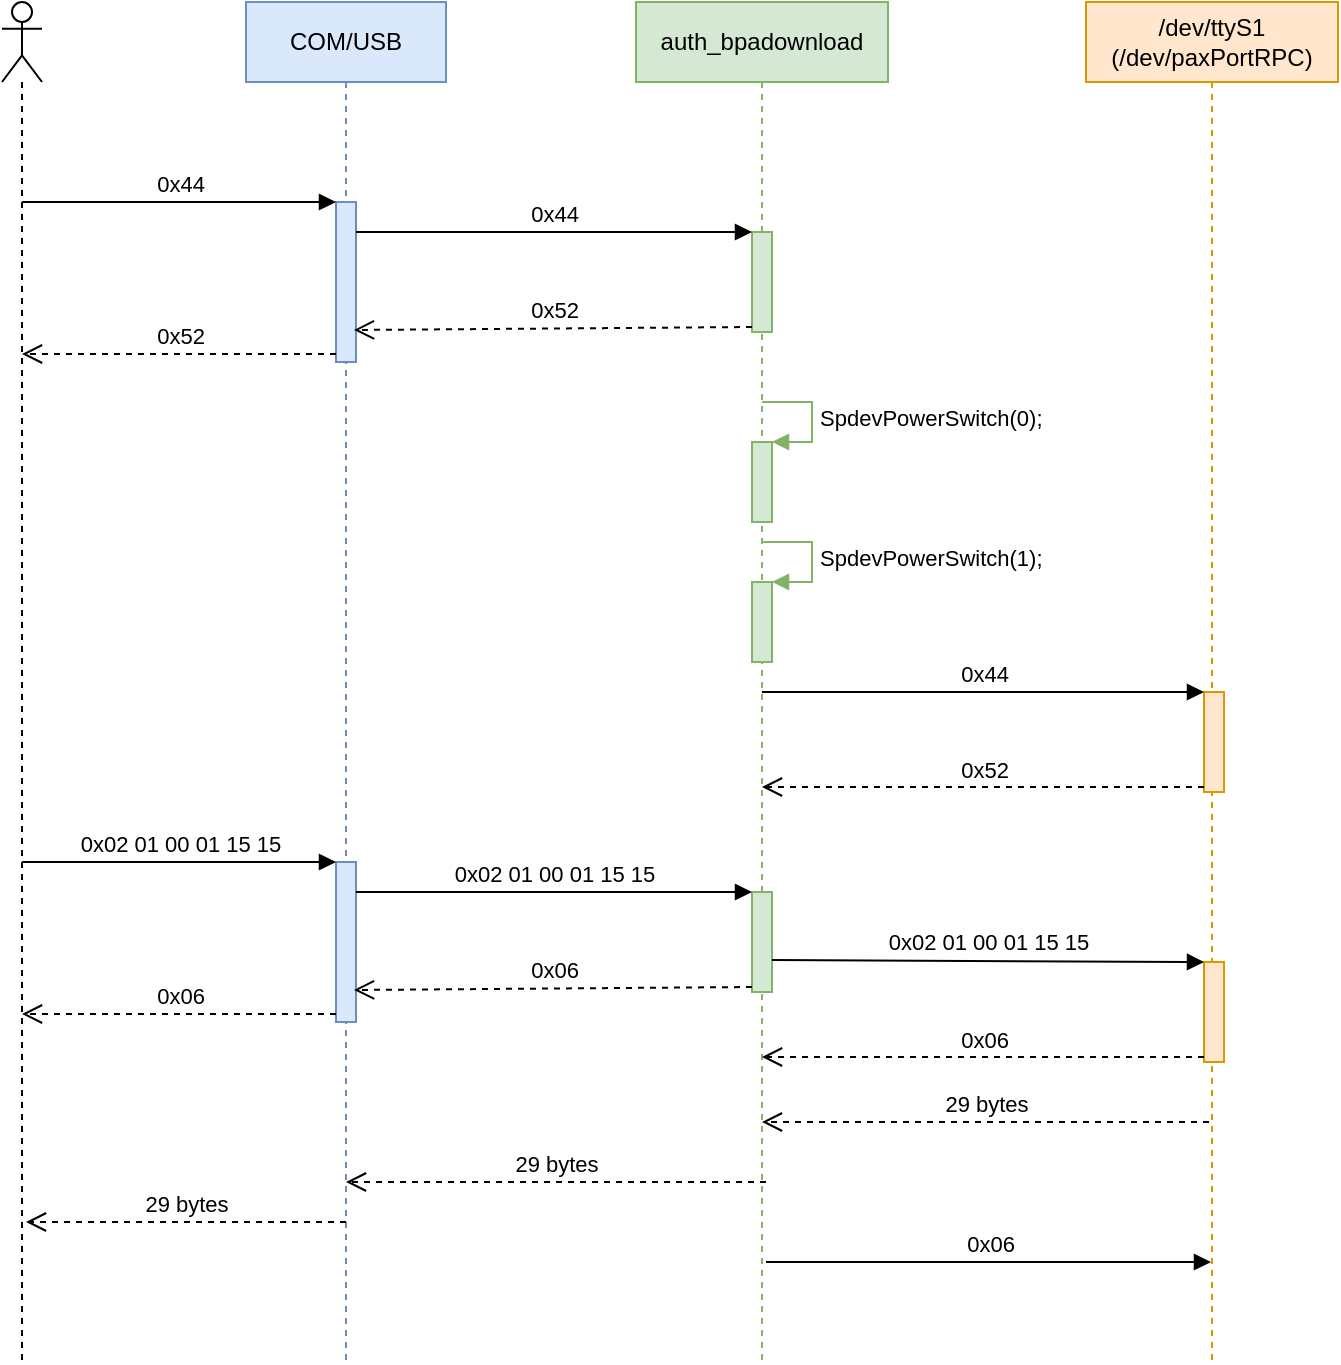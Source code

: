 <mxfile version="13.6.2" type="device"><diagram id="XVjPv-pdzBQZXRMc61qr" name="auth"><mxGraphModel dx="1086" dy="806" grid="1" gridSize="10" guides="1" tooltips="1" connect="1" arrows="1" fold="1" page="1" pageScale="1" pageWidth="827" pageHeight="1169" math="0" shadow="0"><root><mxCell id="0"/><mxCell id="1" parent="0"/><mxCell id="QHldHV7Vq_1rbTN70MiM-1" value="" style="shape=umlLifeline;participant=umlActor;perimeter=lifelinePerimeter;whiteSpace=wrap;html=1;container=1;collapsible=0;recursiveResize=0;verticalAlign=top;spacingTop=36;outlineConnect=0;" parent="1" vertex="1"><mxGeometry x="98" y="190" width="20" height="680" as="geometry"/></mxCell><mxCell id="QHldHV7Vq_1rbTN70MiM-2" value="COM/USB" style="shape=umlLifeline;perimeter=lifelinePerimeter;whiteSpace=wrap;html=1;container=1;collapsible=0;recursiveResize=0;outlineConnect=0;fillColor=#dae8fc;strokeColor=#6c8ebf;" parent="1" vertex="1"><mxGeometry x="220" y="190" width="100" height="680" as="geometry"/></mxCell><mxCell id="QHldHV7Vq_1rbTN70MiM-5" value="" style="html=1;points=[];perimeter=orthogonalPerimeter;fillColor=#dae8fc;strokeColor=#6c8ebf;" parent="QHldHV7Vq_1rbTN70MiM-2" vertex="1"><mxGeometry x="45" y="100" width="10" height="80" as="geometry"/></mxCell><mxCell id="QHldHV7Vq_1rbTN70MiM-3" value="auth_bpadownload" style="shape=umlLifeline;perimeter=lifelinePerimeter;whiteSpace=wrap;html=1;container=1;collapsible=0;recursiveResize=0;outlineConnect=0;fillColor=#d5e8d4;strokeColor=#82b366;" parent="1" vertex="1"><mxGeometry x="415" y="190" width="126" height="680" as="geometry"/></mxCell><mxCell id="QHldHV7Vq_1rbTN70MiM-8" value="" style="html=1;points=[];perimeter=orthogonalPerimeter;fillColor=#d5e8d4;strokeColor=#82b366;" parent="QHldHV7Vq_1rbTN70MiM-3" vertex="1"><mxGeometry x="58" y="115" width="10" height="50" as="geometry"/></mxCell><mxCell id="QHldHV7Vq_1rbTN70MiM-11" value="" style="html=1;points=[];perimeter=orthogonalPerimeter;fillColor=#d5e8d4;strokeColor=#82b366;" parent="QHldHV7Vq_1rbTN70MiM-3" vertex="1"><mxGeometry x="58" y="220" width="10" height="40" as="geometry"/></mxCell><mxCell id="QHldHV7Vq_1rbTN70MiM-12" value="SpdevPowerSwitch(0);" style="edgeStyle=orthogonalEdgeStyle;html=1;align=left;spacingLeft=2;endArrow=block;rounded=0;entryX=1;entryY=0;fillColor=#d5e8d4;strokeColor=#82b366;" parent="QHldHV7Vq_1rbTN70MiM-3" target="QHldHV7Vq_1rbTN70MiM-11" edge="1"><mxGeometry relative="1" as="geometry"><mxPoint x="63" y="200" as="sourcePoint"/><Array as="points"><mxPoint x="88" y="200"/></Array></mxGeometry></mxCell><mxCell id="QHldHV7Vq_1rbTN70MiM-13" value="" style="html=1;points=[];perimeter=orthogonalPerimeter;fillColor=#d5e8d4;strokeColor=#82b366;" parent="QHldHV7Vq_1rbTN70MiM-3" vertex="1"><mxGeometry x="58" y="290" width="10" height="40" as="geometry"/></mxCell><mxCell id="QHldHV7Vq_1rbTN70MiM-14" value="SpdevPowerSwitch(1);" style="edgeStyle=orthogonalEdgeStyle;html=1;align=left;spacingLeft=2;endArrow=block;rounded=0;entryX=1;entryY=0;fillColor=#d5e8d4;strokeColor=#82b366;" parent="QHldHV7Vq_1rbTN70MiM-3" target="QHldHV7Vq_1rbTN70MiM-13" edge="1"><mxGeometry relative="1" as="geometry"><mxPoint x="63" y="270" as="sourcePoint"/><Array as="points"><mxPoint x="88" y="270"/></Array></mxGeometry></mxCell><mxCell id="QHldHV7Vq_1rbTN70MiM-18" value="" style="html=1;points=[];perimeter=orthogonalPerimeter;fillColor=#dae8fc;strokeColor=#6c8ebf;" parent="QHldHV7Vq_1rbTN70MiM-3" vertex="1"><mxGeometry x="-150" y="430" width="10" height="80" as="geometry"/></mxCell><mxCell id="QHldHV7Vq_1rbTN70MiM-19" value="" style="html=1;points=[];perimeter=orthogonalPerimeter;fillColor=#d5e8d4;strokeColor=#82b366;" parent="QHldHV7Vq_1rbTN70MiM-3" vertex="1"><mxGeometry x="58" y="445" width="10" height="50" as="geometry"/></mxCell><mxCell id="QHldHV7Vq_1rbTN70MiM-22" value="0x02 01 00 01 15 15" style="html=1;verticalAlign=bottom;endArrow=block;entryX=0;entryY=0;exitX=1;exitY=0.188;exitDx=0;exitDy=0;exitPerimeter=0;" parent="QHldHV7Vq_1rbTN70MiM-3" source="QHldHV7Vq_1rbTN70MiM-18" target="QHldHV7Vq_1rbTN70MiM-19" edge="1"><mxGeometry relative="1" as="geometry"><mxPoint x="-34" y="445" as="sourcePoint"/></mxGeometry></mxCell><mxCell id="QHldHV7Vq_1rbTN70MiM-23" value="0x06" style="html=1;verticalAlign=bottom;endArrow=open;dashed=1;endSize=8;exitX=0;exitY=0.95;entryX=0.9;entryY=0.8;entryDx=0;entryDy=0;entryPerimeter=0;" parent="QHldHV7Vq_1rbTN70MiM-3" source="QHldHV7Vq_1rbTN70MiM-19" target="QHldHV7Vq_1rbTN70MiM-18" edge="1"><mxGeometry relative="1" as="geometry"><mxPoint x="-30" y="494.04" as="targetPoint"/></mxGeometry></mxCell><mxCell id="QHldHV7Vq_1rbTN70MiM-4" value="/dev/ttyS1&lt;br&gt;(/dev/paxPortRPC)" style="shape=umlLifeline;perimeter=lifelinePerimeter;whiteSpace=wrap;html=1;container=1;collapsible=0;recursiveResize=0;outlineConnect=0;fillColor=#ffe6cc;strokeColor=#d79b00;" parent="1" vertex="1"><mxGeometry x="640" y="190" width="126" height="680" as="geometry"/></mxCell><mxCell id="QHldHV7Vq_1rbTN70MiM-15" value="" style="html=1;points=[];perimeter=orthogonalPerimeter;fillColor=#ffe6cc;strokeColor=#d79b00;" parent="QHldHV7Vq_1rbTN70MiM-4" vertex="1"><mxGeometry x="59" y="345" width="10" height="50" as="geometry"/></mxCell><mxCell id="QHldHV7Vq_1rbTN70MiM-24" value="" style="html=1;points=[];perimeter=orthogonalPerimeter;fillColor=#ffe6cc;strokeColor=#d79b00;" parent="QHldHV7Vq_1rbTN70MiM-4" vertex="1"><mxGeometry x="59" y="480" width="10" height="50" as="geometry"/></mxCell><mxCell id="QHldHV7Vq_1rbTN70MiM-6" value="0x44" style="html=1;verticalAlign=bottom;endArrow=block;entryX=0;entryY=0;" parent="1" source="QHldHV7Vq_1rbTN70MiM-1" target="QHldHV7Vq_1rbTN70MiM-5" edge="1"><mxGeometry relative="1" as="geometry"><mxPoint x="193" y="290" as="sourcePoint"/></mxGeometry></mxCell><mxCell id="QHldHV7Vq_1rbTN70MiM-7" value="0x52" style="html=1;verticalAlign=bottom;endArrow=open;dashed=1;endSize=8;exitX=0;exitY=0.95;" parent="1" source="QHldHV7Vq_1rbTN70MiM-5" target="QHldHV7Vq_1rbTN70MiM-1" edge="1"><mxGeometry relative="1" as="geometry"><mxPoint x="193" y="366" as="targetPoint"/></mxGeometry></mxCell><mxCell id="QHldHV7Vq_1rbTN70MiM-9" value="0x44" style="html=1;verticalAlign=bottom;endArrow=block;entryX=0;entryY=0;exitX=1;exitY=0.188;exitDx=0;exitDy=0;exitPerimeter=0;" parent="1" source="QHldHV7Vq_1rbTN70MiM-5" target="QHldHV7Vq_1rbTN70MiM-8" edge="1"><mxGeometry relative="1" as="geometry"><mxPoint x="381" y="305" as="sourcePoint"/></mxGeometry></mxCell><mxCell id="QHldHV7Vq_1rbTN70MiM-10" value="0x52" style="html=1;verticalAlign=bottom;endArrow=open;dashed=1;endSize=8;exitX=0;exitY=0.95;entryX=0.9;entryY=0.8;entryDx=0;entryDy=0;entryPerimeter=0;" parent="1" source="QHldHV7Vq_1rbTN70MiM-8" target="QHldHV7Vq_1rbTN70MiM-5" edge="1"><mxGeometry relative="1" as="geometry"><mxPoint x="385" y="354.04" as="targetPoint"/></mxGeometry></mxCell><mxCell id="QHldHV7Vq_1rbTN70MiM-16" value="0x44" style="html=1;verticalAlign=bottom;endArrow=block;entryX=0;entryY=0;" parent="1" source="QHldHV7Vq_1rbTN70MiM-3" target="QHldHV7Vq_1rbTN70MiM-15" edge="1"><mxGeometry relative="1" as="geometry"><mxPoint x="501" y="535.04" as="sourcePoint"/></mxGeometry></mxCell><mxCell id="QHldHV7Vq_1rbTN70MiM-17" value="0x52" style="html=1;verticalAlign=bottom;endArrow=open;dashed=1;endSize=8;exitX=0;exitY=0.95;" parent="1" source="QHldHV7Vq_1rbTN70MiM-15" target="QHldHV7Vq_1rbTN70MiM-3" edge="1"><mxGeometry relative="1" as="geometry"><mxPoint x="500" y="584" as="targetPoint"/></mxGeometry></mxCell><mxCell id="QHldHV7Vq_1rbTN70MiM-20" value="0x02 01 00 01 15 15" style="html=1;verticalAlign=bottom;endArrow=block;entryX=0;entryY=0;" parent="1" source="QHldHV7Vq_1rbTN70MiM-1" target="QHldHV7Vq_1rbTN70MiM-18" edge="1"><mxGeometry relative="1" as="geometry"><mxPoint x="129.324" y="620" as="sourcePoint"/></mxGeometry></mxCell><mxCell id="QHldHV7Vq_1rbTN70MiM-21" value="0x06" style="html=1;verticalAlign=bottom;endArrow=open;dashed=1;endSize=8;exitX=0;exitY=0.95;" parent="1" source="QHldHV7Vq_1rbTN70MiM-18" target="QHldHV7Vq_1rbTN70MiM-1" edge="1"><mxGeometry relative="1" as="geometry"><mxPoint x="129.324" y="696.0" as="targetPoint"/></mxGeometry></mxCell><mxCell id="QHldHV7Vq_1rbTN70MiM-25" value="0x02 01 00 01 15 15" style="html=1;verticalAlign=bottom;endArrow=block;entryX=0;entryY=0;exitX=1;exitY=0.68;exitDx=0;exitDy=0;exitPerimeter=0;" parent="1" source="QHldHV7Vq_1rbTN70MiM-19" target="QHldHV7Vq_1rbTN70MiM-24" edge="1"><mxGeometry relative="1" as="geometry"><mxPoint x="501" y="670.04" as="sourcePoint"/></mxGeometry></mxCell><mxCell id="QHldHV7Vq_1rbTN70MiM-26" value="0x06" style="html=1;verticalAlign=bottom;endArrow=open;dashed=1;endSize=8;exitX=0;exitY=0.95;" parent="1" source="QHldHV7Vq_1rbTN70MiM-24" target="QHldHV7Vq_1rbTN70MiM-3" edge="1"><mxGeometry relative="1" as="geometry"><mxPoint x="500" y="719" as="targetPoint"/></mxGeometry></mxCell><mxCell id="QHldHV7Vq_1rbTN70MiM-27" value="29 bytes" style="html=1;verticalAlign=bottom;endArrow=open;dashed=1;endSize=8;exitX=0;exitY=0.95;" parent="1" target="QHldHV7Vq_1rbTN70MiM-3" edge="1"><mxGeometry relative="1" as="geometry"><mxPoint x="480" y="750" as="targetPoint"/><mxPoint x="701.5" y="750" as="sourcePoint"/></mxGeometry></mxCell><mxCell id="QHldHV7Vq_1rbTN70MiM-28" value="29 bytes" style="html=1;verticalAlign=bottom;endArrow=open;dashed=1;endSize=8;" parent="1" edge="1"><mxGeometry relative="1" as="geometry"><mxPoint x="270" y="780" as="targetPoint"/><mxPoint x="480" y="780" as="sourcePoint"/></mxGeometry></mxCell><mxCell id="QHldHV7Vq_1rbTN70MiM-29" value="29 bytes" style="html=1;verticalAlign=bottom;endArrow=open;dashed=1;endSize=8;" parent="1" edge="1"><mxGeometry relative="1" as="geometry"><mxPoint x="110" y="800" as="targetPoint"/><mxPoint x="270" y="800" as="sourcePoint"/></mxGeometry></mxCell><mxCell id="QHldHV7Vq_1rbTN70MiM-31" value="0x06" style="html=1;verticalAlign=bottom;endArrow=block;exitX=1;exitY=0.68;exitDx=0;exitDy=0;exitPerimeter=0;" parent="1" target="QHldHV7Vq_1rbTN70MiM-4" edge="1"><mxGeometry relative="1" as="geometry"><mxPoint x="480" y="820" as="sourcePoint"/><mxPoint x="696" y="821" as="targetPoint"/></mxGeometry></mxCell></root></mxGraphModel></diagram></mxfile>